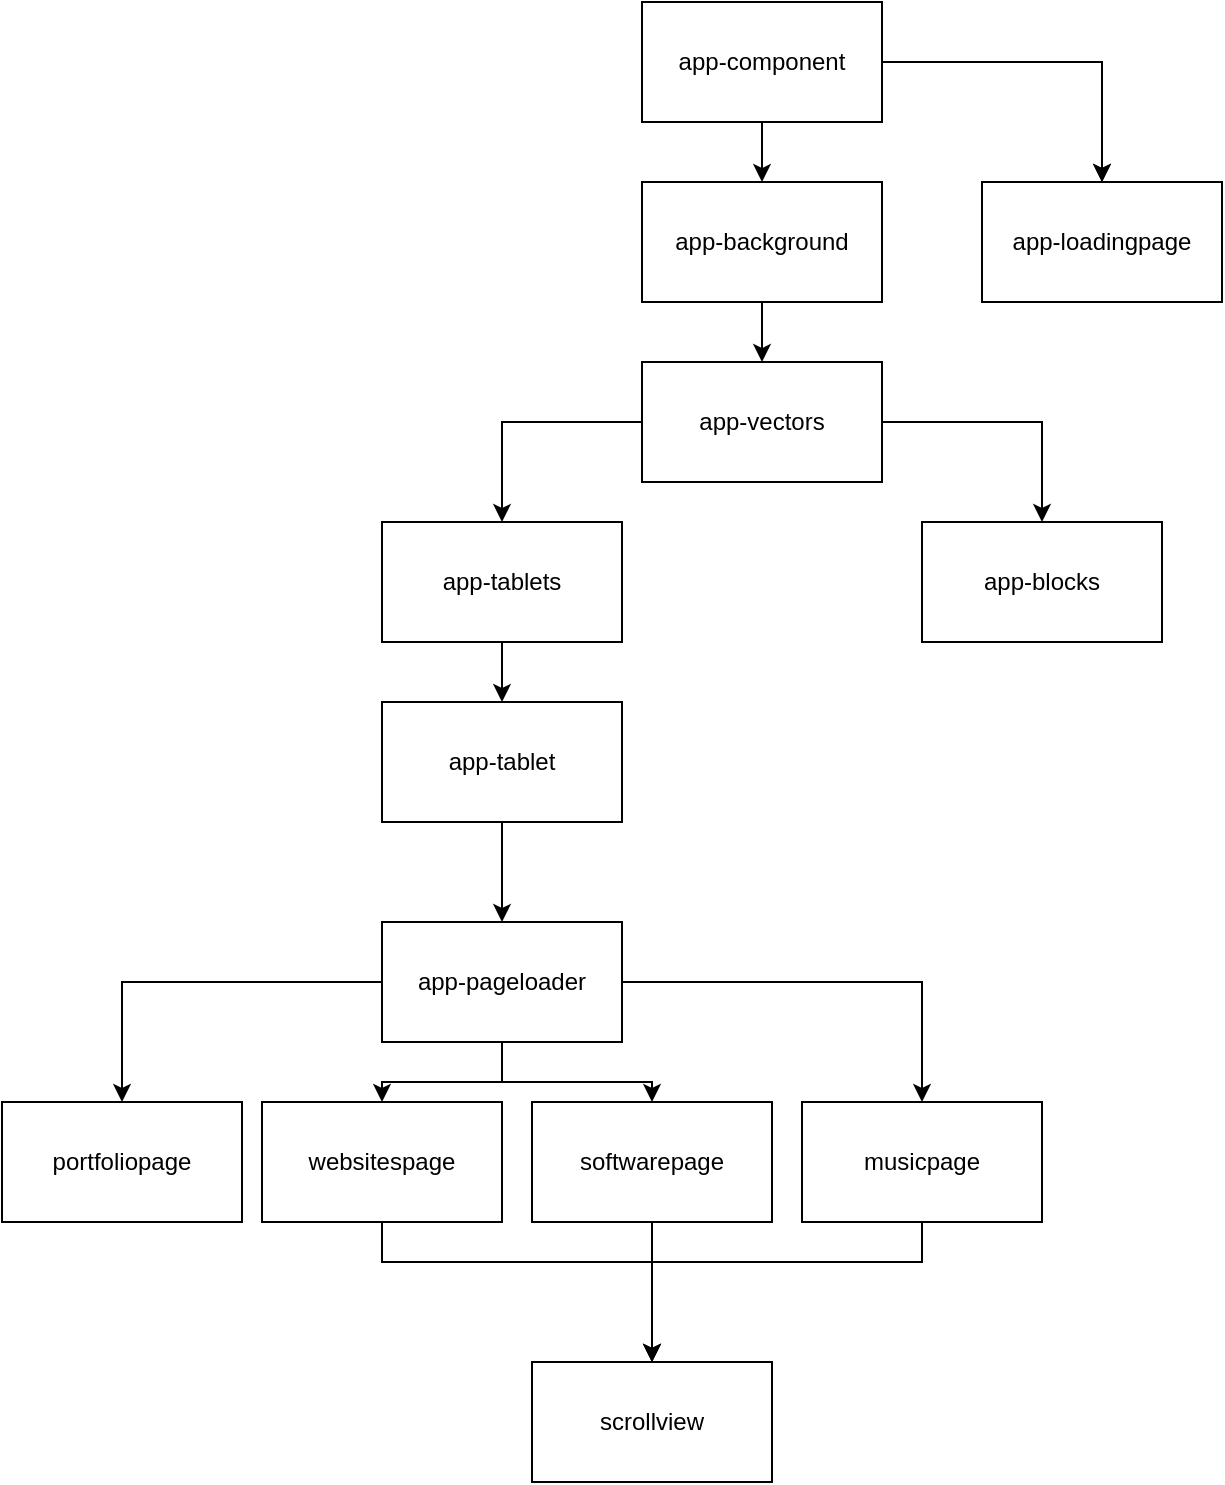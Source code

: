 <mxfile pages="1" version="11.2.4" type="device"><diagram id="Cn6-p6YvIHfPmBy4kGOg" name="Page-1"><mxGraphModel dx="852" dy="506" grid="1" gridSize="10" guides="1" tooltips="1" connect="1" arrows="1" fold="1" page="1" pageScale="1" pageWidth="850" pageHeight="1100" math="0" shadow="0"><root><mxCell id="0"/><mxCell id="1" parent="0"/><mxCell id="wbxoad55qUgf5hyL1uva-3" value="" style="edgeStyle=orthogonalEdgeStyle;rounded=0;orthogonalLoop=1;jettySize=auto;html=1;" parent="1" source="wbxoad55qUgf5hyL1uva-1" target="wbxoad55qUgf5hyL1uva-2" edge="1"><mxGeometry relative="1" as="geometry"/></mxCell><mxCell id="wbxoad55qUgf5hyL1uva-4" value="" style="edgeStyle=orthogonalEdgeStyle;rounded=0;orthogonalLoop=1;jettySize=auto;html=1;" parent="1" source="wbxoad55qUgf5hyL1uva-1" target="wbxoad55qUgf5hyL1uva-2" edge="1"><mxGeometry relative="1" as="geometry"/></mxCell><mxCell id="wbxoad55qUgf5hyL1uva-6" value="" style="edgeStyle=orthogonalEdgeStyle;rounded=0;orthogonalLoop=1;jettySize=auto;html=1;" parent="1" source="wbxoad55qUgf5hyL1uva-1" target="wbxoad55qUgf5hyL1uva-5" edge="1"><mxGeometry relative="1" as="geometry"/></mxCell><mxCell id="wbxoad55qUgf5hyL1uva-1" value="app-component" style="rounded=0;whiteSpace=wrap;html=1;" parent="1" vertex="1"><mxGeometry x="350" y="20" width="120" height="60" as="geometry"/></mxCell><mxCell id="wbxoad55qUgf5hyL1uva-9" value="" style="edgeStyle=orthogonalEdgeStyle;rounded=0;orthogonalLoop=1;jettySize=auto;html=1;" parent="1" source="wbxoad55qUgf5hyL1uva-5" target="wbxoad55qUgf5hyL1uva-8" edge="1"><mxGeometry relative="1" as="geometry"/></mxCell><mxCell id="wbxoad55qUgf5hyL1uva-5" value="app-background" style="rounded=0;whiteSpace=wrap;html=1;" parent="1" vertex="1"><mxGeometry x="350" y="110" width="120" height="60" as="geometry"/></mxCell><mxCell id="wbxoad55qUgf5hyL1uva-13" value="" style="edgeStyle=orthogonalEdgeStyle;rounded=0;orthogonalLoop=1;jettySize=auto;html=1;" parent="1" source="wbxoad55qUgf5hyL1uva-8" target="wbxoad55qUgf5hyL1uva-12" edge="1"><mxGeometry relative="1" as="geometry"/></mxCell><mxCell id="z1u7WCBeS544IMNrw1L1-3" value="" style="edgeStyle=orthogonalEdgeStyle;rounded=0;orthogonalLoop=1;jettySize=auto;html=1;entryX=0.5;entryY=0;entryDx=0;entryDy=0;" parent="1" source="wbxoad55qUgf5hyL1uva-8" target="z1u7WCBeS544IMNrw1L1-1" edge="1"><mxGeometry relative="1" as="geometry"><mxPoint x="270" y="230" as="targetPoint"/></mxGeometry></mxCell><mxCell id="wbxoad55qUgf5hyL1uva-8" value="app-vectors" style="rounded=0;whiteSpace=wrap;html=1;" parent="1" vertex="1"><mxGeometry x="350" y="200" width="120" height="60" as="geometry"/></mxCell><mxCell id="wbxoad55qUgf5hyL1uva-12" value="app-blocks" style="rounded=0;whiteSpace=wrap;html=1;" parent="1" vertex="1"><mxGeometry x="490" y="280" width="120" height="60" as="geometry"/></mxCell><mxCell id="wbxoad55qUgf5hyL1uva-15" value="" style="edgeStyle=orthogonalEdgeStyle;rounded=0;orthogonalLoop=1;jettySize=auto;html=1;" parent="1" source="wbxoad55qUgf5hyL1uva-10" target="wbxoad55qUgf5hyL1uva-14" edge="1"><mxGeometry relative="1" as="geometry"/></mxCell><mxCell id="wbxoad55qUgf5hyL1uva-10" value="app-tablet" style="rounded=0;whiteSpace=wrap;html=1;" parent="1" vertex="1"><mxGeometry x="220" y="370" width="120" height="60" as="geometry"/></mxCell><mxCell id="mBldcJOfFxrn0MKn2yhG-9" style="edgeStyle=orthogonalEdgeStyle;rounded=0;orthogonalLoop=1;jettySize=auto;html=1;" edge="1" parent="1" source="wbxoad55qUgf5hyL1uva-14" target="mBldcJOfFxrn0MKn2yhG-1"><mxGeometry relative="1" as="geometry"/></mxCell><mxCell id="mBldcJOfFxrn0MKn2yhG-10" style="edgeStyle=orthogonalEdgeStyle;rounded=0;orthogonalLoop=1;jettySize=auto;html=1;entryX=0.5;entryY=0;entryDx=0;entryDy=0;" edge="1" parent="1" source="wbxoad55qUgf5hyL1uva-14" target="mBldcJOfFxrn0MKn2yhG-2"><mxGeometry relative="1" as="geometry"/></mxCell><mxCell id="mBldcJOfFxrn0MKn2yhG-11" style="edgeStyle=orthogonalEdgeStyle;rounded=0;orthogonalLoop=1;jettySize=auto;html=1;entryX=0.5;entryY=0;entryDx=0;entryDy=0;" edge="1" parent="1" source="wbxoad55qUgf5hyL1uva-14" target="mBldcJOfFxrn0MKn2yhG-3"><mxGeometry relative="1" as="geometry"/></mxCell><mxCell id="mBldcJOfFxrn0MKn2yhG-12" style="edgeStyle=orthogonalEdgeStyle;rounded=0;orthogonalLoop=1;jettySize=auto;html=1;entryX=0.5;entryY=0;entryDx=0;entryDy=0;" edge="1" parent="1" source="wbxoad55qUgf5hyL1uva-14" target="mBldcJOfFxrn0MKn2yhG-4"><mxGeometry relative="1" as="geometry"/></mxCell><mxCell id="wbxoad55qUgf5hyL1uva-14" value="app-pageloader" style="rounded=0;whiteSpace=wrap;html=1;" parent="1" vertex="1"><mxGeometry x="220" y="480" width="120" height="60" as="geometry"/></mxCell><mxCell id="wbxoad55qUgf5hyL1uva-2" value="app-loadingpage" style="rounded=0;whiteSpace=wrap;html=1;" parent="1" vertex="1"><mxGeometry x="520" y="110" width="120" height="60" as="geometry"/></mxCell><mxCell id="z1u7WCBeS544IMNrw1L1-4" value="" style="edgeStyle=orthogonalEdgeStyle;rounded=0;orthogonalLoop=1;jettySize=auto;html=1;" parent="1" source="z1u7WCBeS544IMNrw1L1-1" target="wbxoad55qUgf5hyL1uva-10" edge="1"><mxGeometry relative="1" as="geometry"/></mxCell><mxCell id="z1u7WCBeS544IMNrw1L1-1" value="app-tablets" style="rounded=0;whiteSpace=wrap;html=1;" parent="1" vertex="1"><mxGeometry x="220" y="280" width="120" height="60" as="geometry"/></mxCell><mxCell id="mBldcJOfFxrn0MKn2yhG-1" value="portfoliopage" style="rounded=0;whiteSpace=wrap;html=1;" vertex="1" parent="1"><mxGeometry x="30" y="570" width="120" height="60" as="geometry"/></mxCell><mxCell id="mBldcJOfFxrn0MKn2yhG-8" style="edgeStyle=orthogonalEdgeStyle;rounded=0;orthogonalLoop=1;jettySize=auto;html=1;entryX=0.5;entryY=0;entryDx=0;entryDy=0;" edge="1" parent="1" source="mBldcJOfFxrn0MKn2yhG-2" target="mBldcJOfFxrn0MKn2yhG-5"><mxGeometry relative="1" as="geometry"><Array as="points"><mxPoint x="220" y="650"/><mxPoint x="355" y="650"/></Array></mxGeometry></mxCell><mxCell id="mBldcJOfFxrn0MKn2yhG-2" value="websitespage" style="rounded=0;whiteSpace=wrap;html=1;" vertex="1" parent="1"><mxGeometry x="160" y="570" width="120" height="60" as="geometry"/></mxCell><mxCell id="mBldcJOfFxrn0MKn2yhG-13" style="edgeStyle=orthogonalEdgeStyle;rounded=0;orthogonalLoop=1;jettySize=auto;html=1;entryX=0.5;entryY=0;entryDx=0;entryDy=0;" edge="1" parent="1" source="mBldcJOfFxrn0MKn2yhG-3" target="mBldcJOfFxrn0MKn2yhG-5"><mxGeometry relative="1" as="geometry"/></mxCell><mxCell id="mBldcJOfFxrn0MKn2yhG-3" value="softwarepage" style="rounded=0;whiteSpace=wrap;html=1;" vertex="1" parent="1"><mxGeometry x="295" y="570" width="120" height="60" as="geometry"/></mxCell><mxCell id="mBldcJOfFxrn0MKn2yhG-7" style="edgeStyle=orthogonalEdgeStyle;rounded=0;orthogonalLoop=1;jettySize=auto;html=1;entryX=0.5;entryY=0;entryDx=0;entryDy=0;" edge="1" parent="1" source="mBldcJOfFxrn0MKn2yhG-4" target="mBldcJOfFxrn0MKn2yhG-5"><mxGeometry relative="1" as="geometry"><Array as="points"><mxPoint x="490" y="650"/><mxPoint x="355" y="650"/></Array></mxGeometry></mxCell><mxCell id="mBldcJOfFxrn0MKn2yhG-4" value="musicpage" style="rounded=0;whiteSpace=wrap;html=1;" vertex="1" parent="1"><mxGeometry x="430" y="570" width="120" height="60" as="geometry"/></mxCell><mxCell id="mBldcJOfFxrn0MKn2yhG-5" value="scrollview" style="rounded=0;whiteSpace=wrap;html=1;" vertex="1" parent="1"><mxGeometry x="295" y="700" width="120" height="60" as="geometry"/></mxCell></root></mxGraphModel></diagram></mxfile>